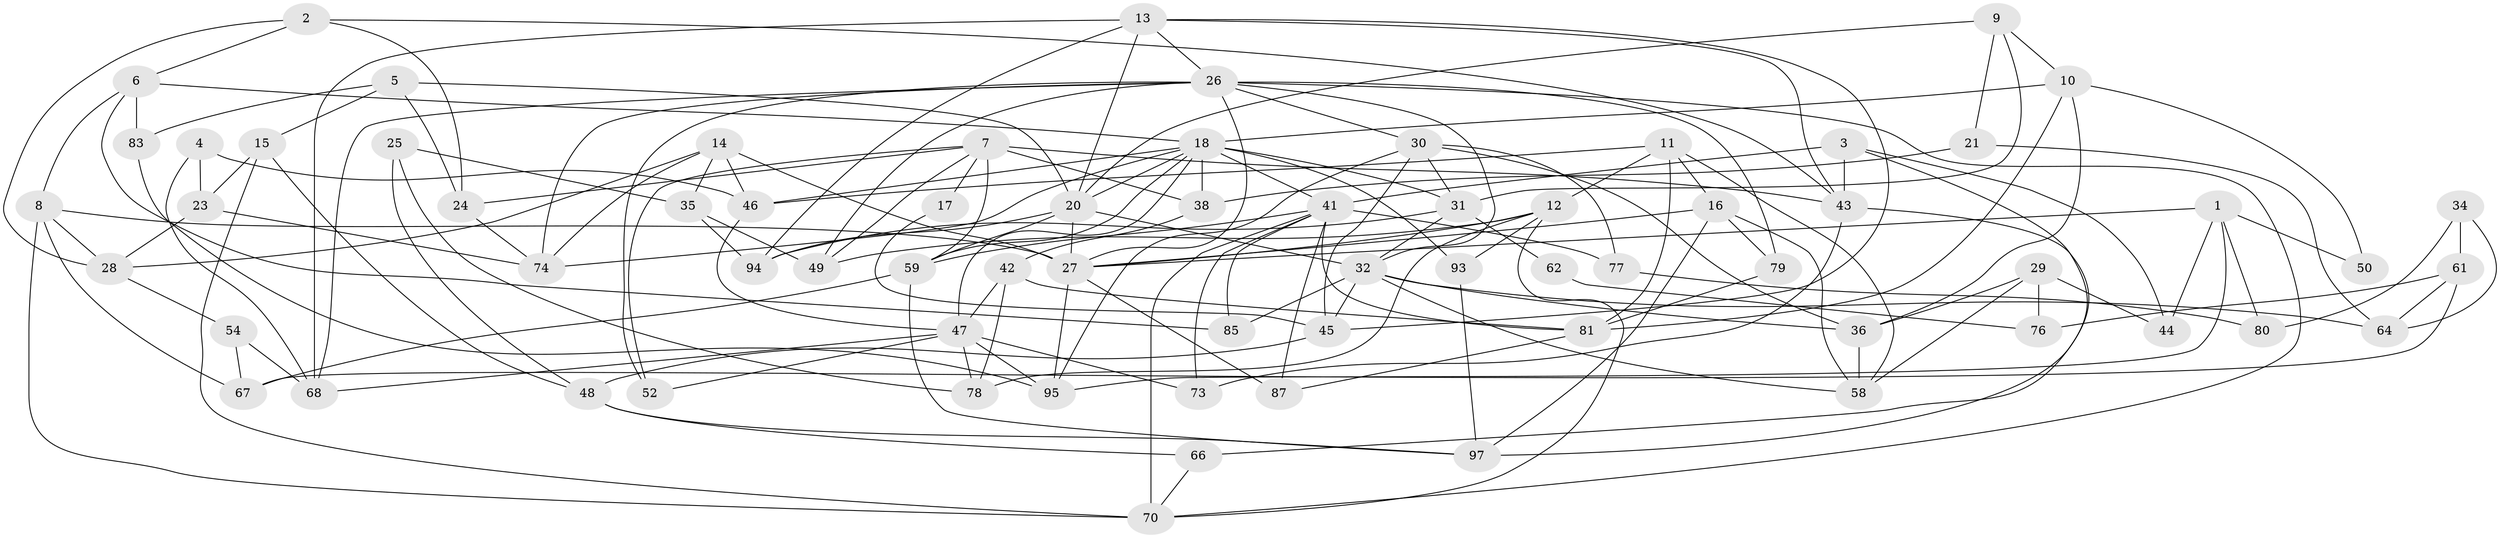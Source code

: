 // original degree distribution, {5: 0.23, 4: 0.31, 3: 0.27, 6: 0.06, 2: 0.1, 8: 0.01, 9: 0.01, 7: 0.01}
// Generated by graph-tools (version 1.1) at 2025/18/03/04/25 18:18:29]
// undirected, 70 vertices, 164 edges
graph export_dot {
graph [start="1"]
  node [color=gray90,style=filled];
  1;
  2;
  3;
  4;
  5;
  6 [super="+19"];
  7 [super="+51"];
  8 [super="+90+33"];
  9;
  10;
  11 [super="+82"];
  12;
  13;
  14 [super="+39"];
  15;
  16 [super="+37"];
  17;
  18 [super="+22+63"];
  20 [super="+53"];
  21;
  23;
  24;
  25;
  26 [super="+84+69"];
  27 [super="+72"];
  28;
  29;
  30 [super="+86+100"];
  31 [super="+89"];
  32 [super="+40"];
  34;
  35 [super="+98"];
  36;
  38;
  41 [super="+92"];
  42 [super="+56"];
  43 [super="+57"];
  44;
  45;
  46 [super="+65"];
  47 [super="+55"];
  48;
  49;
  50;
  52;
  54;
  58;
  59 [super="+60"];
  61;
  62;
  64;
  66;
  67;
  68;
  70 [super="+88"];
  73;
  74;
  76;
  77;
  78;
  79;
  80;
  81 [super="+99"];
  83;
  85;
  87;
  93;
  94;
  95;
  97;
  1 -- 95;
  1 -- 44;
  1 -- 50;
  1 -- 80;
  1 -- 27;
  2 -- 43;
  2 -- 24;
  2 -- 28;
  2 -- 6;
  3 -- 44;
  3 -- 66;
  3 -- 41;
  3 -- 43;
  4 -- 23;
  4 -- 68;
  4 -- 46;
  5 -- 15;
  5 -- 24;
  5 -- 83;
  5 -- 20;
  6 -- 8;
  6 -- 83;
  6 -- 85;
  6 -- 18;
  7 -- 17;
  7 -- 24;
  7 -- 38;
  7 -- 52;
  7 -- 49;
  7 -- 59;
  7 -- 43 [weight=2];
  8 -- 70;
  8 -- 67;
  8 -- 28;
  8 -- 27;
  9 -- 10;
  9 -- 20;
  9 -- 21;
  9 -- 31;
  10 -- 81;
  10 -- 36;
  10 -- 50;
  10 -- 18;
  11 -- 58;
  11 -- 12;
  11 -- 16;
  11 -- 81;
  11 -- 46;
  12 -- 49;
  12 -- 27;
  12 -- 78;
  12 -- 93;
  12 -- 70;
  13 -- 45;
  13 -- 68;
  13 -- 94;
  13 -- 43;
  13 -- 26;
  13 -- 20;
  14 -- 74;
  14 -- 28;
  14 -- 46;
  14 -- 35;
  14 -- 27 [weight=2];
  15 -- 48;
  15 -- 23;
  15 -- 70 [weight=2];
  16 -- 97;
  16 -- 58;
  16 -- 79;
  16 -- 27;
  17 -- 45;
  18 -- 74;
  18 -- 31;
  18 -- 20;
  18 -- 38;
  18 -- 41;
  18 -- 46;
  18 -- 47;
  18 -- 93;
  18 -- 59;
  20 -- 32 [weight=2];
  20 -- 59;
  20 -- 94;
  20 -- 27;
  21 -- 38;
  21 -- 64;
  23 -- 28;
  23 -- 74;
  24 -- 74;
  25 -- 78;
  25 -- 48;
  25 -- 35;
  26 -- 52;
  26 -- 49;
  26 -- 70;
  26 -- 79;
  26 -- 32;
  26 -- 68;
  26 -- 74;
  26 -- 27;
  26 -- 30;
  27 -- 87;
  27 -- 95;
  28 -- 54;
  29 -- 58;
  29 -- 36;
  29 -- 44;
  29 -- 76;
  30 -- 77;
  30 -- 36;
  30 -- 31;
  30 -- 45;
  30 -- 95;
  31 -- 94;
  31 -- 32;
  31 -- 62;
  32 -- 45;
  32 -- 58;
  32 -- 64;
  32 -- 85;
  32 -- 36;
  34 -- 61;
  34 -- 64;
  34 -- 80;
  35 -- 49;
  35 -- 94;
  36 -- 58;
  38 -- 42;
  41 -- 77;
  41 -- 81;
  41 -- 85;
  41 -- 70;
  41 -- 87;
  41 -- 73;
  41 -- 59;
  42 -- 81;
  42 -- 78;
  42 -- 47 [weight=2];
  43 -- 73;
  43 -- 97;
  45 -- 48;
  46 -- 47;
  47 -- 68;
  47 -- 78;
  47 -- 52;
  47 -- 95;
  47 -- 73;
  48 -- 97;
  48 -- 66;
  54 -- 67;
  54 -- 68;
  59 -- 97;
  59 -- 67;
  61 -- 67;
  61 -- 64;
  61 -- 76;
  62 -- 76;
  66 -- 70;
  77 -- 80;
  79 -- 81;
  81 -- 87;
  83 -- 95;
  93 -- 97;
}
